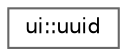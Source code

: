digraph "Graphical Class Hierarchy"
{
 // LATEX_PDF_SIZE
  bgcolor="transparent";
  edge [fontname=Helvetica,fontsize=10,labelfontname=Helvetica,labelfontsize=10];
  node [fontname=Helvetica,fontsize=10,shape=box,height=0.2,width=0.4];
  rankdir="LR";
  Node0 [label="ui::uuid",height=0.2,width=0.4,color="grey40", fillcolor="white", style="filled",URL="$d4/daf/structui_1_1uuid.html",tooltip=" "];
}
